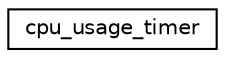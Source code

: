 digraph G
{
  edge [fontname="Helvetica",fontsize="10",labelfontname="Helvetica",labelfontsize="10"];
  node [fontname="Helvetica",fontsize="10",shape=record];
  rankdir="LR";
  Node1 [label="cpu_usage_timer",height=0.2,width=0.4,color="black", fillcolor="white", style="filled",URL="$structcpu__usage__timer.html"];
}
